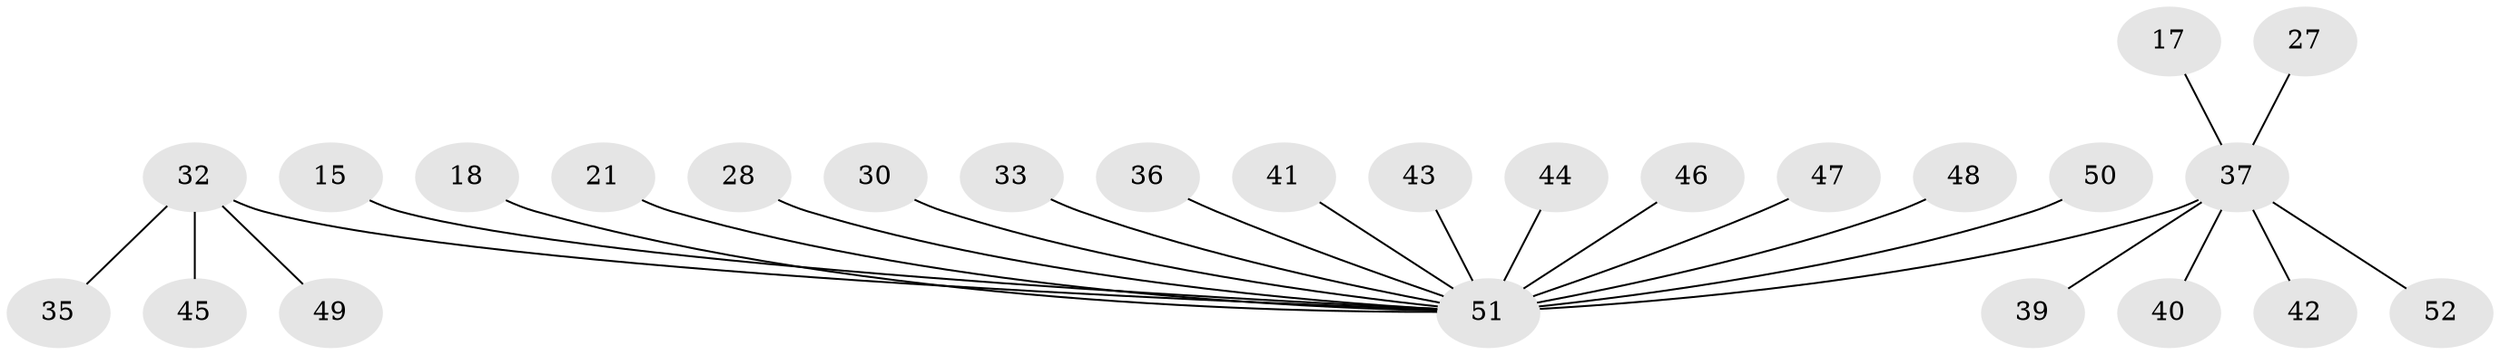 // original degree distribution, {5: 0.019230769230769232, 8: 0.038461538461538464, 9: 0.019230769230769232, 7: 0.038461538461538464, 6: 0.038461538461538464, 4: 0.038461538461538464, 2: 0.15384615384615385, 1: 0.6153846153846154, 3: 0.038461538461538464}
// Generated by graph-tools (version 1.1) at 2025/55/03/09/25 04:55:10]
// undirected, 26 vertices, 25 edges
graph export_dot {
graph [start="1"]
  node [color=gray90,style=filled];
  15;
  17;
  18;
  21;
  27;
  28;
  30;
  32 [super="+10+12+23+26"];
  33;
  35;
  36 [super="+24"];
  37 [super="+34+31+16+4"];
  39;
  40;
  41;
  42;
  43 [super="+13+29"];
  44;
  45 [super="+25"];
  46;
  47;
  48;
  49;
  50 [super="+11"];
  51 [super="+38+9"];
  52;
  15 -- 51;
  17 -- 37;
  18 -- 51;
  21 -- 51;
  27 -- 37;
  28 -- 51;
  30 -- 51;
  32 -- 35;
  32 -- 45;
  32 -- 49;
  32 -- 51 [weight=3];
  33 -- 51;
  36 -- 51;
  37 -- 51 [weight=7];
  37 -- 52;
  37 -- 39;
  37 -- 42;
  37 -- 40;
  41 -- 51;
  43 -- 51;
  44 -- 51;
  46 -- 51;
  47 -- 51;
  48 -- 51;
  50 -- 51;
}
